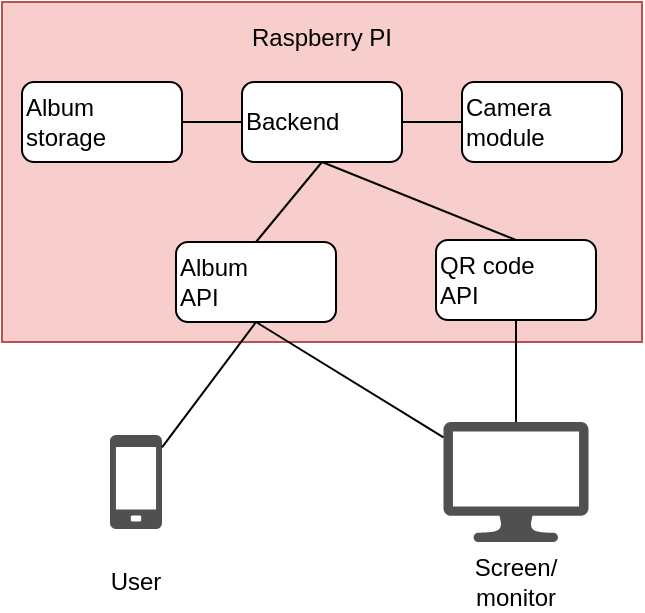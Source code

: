 <mxfile version="14.7.3" type="device"><diagram id="r8P6V4YB-fwFsse9Bj_u" name="Page-1"><mxGraphModel dx="474" dy="273" grid="1" gridSize="10" guides="1" tooltips="1" connect="1" arrows="1" fold="1" page="1" pageScale="1" pageWidth="400" pageHeight="300" math="0" shadow="0"><root><mxCell id="0"/><mxCell id="1" parent="0"/><mxCell id="ux7CSb0JNguNAgUkuaQX-1" value="" style="rounded=0;whiteSpace=wrap;html=1;fillColor=#f8cecc;strokeColor=#b85450;" vertex="1" parent="1"><mxGeometry x="40" y="10" width="320" height="170" as="geometry"/></mxCell><mxCell id="ux7CSb0JNguNAgUkuaQX-2" value="" style="shape=image;html=1;verticalAlign=top;verticalLabelPosition=bottom;labelBackgroundColor=#ffffff;imageAspect=0;aspect=fixed;image=https://cdn4.iconfinder.com/data/icons/logos-and-brands/512/272_Raspberry_Pi_logo-128.png" vertex="1" parent="1"><mxGeometry x="50" y="134" width="30" height="30" as="geometry"/></mxCell><mxCell id="ux7CSb0JNguNAgUkuaQX-8" value="" style="group" vertex="1" connectable="0" parent="1"><mxGeometry x="160" y="50" width="80" height="40" as="geometry"/></mxCell><mxCell id="ux7CSb0JNguNAgUkuaQX-6" value="Backend" style="rounded=1;whiteSpace=wrap;html=1;align=left;" vertex="1" parent="ux7CSb0JNguNAgUkuaQX-8"><mxGeometry width="80" height="40" as="geometry"/></mxCell><mxCell id="ux7CSb0JNguNAgUkuaQX-5" value="" style="shape=image;html=1;verticalAlign=top;verticalLabelPosition=bottom;labelBackgroundColor=#ffffff;imageAspect=0;aspect=fixed;image=https://cdn4.iconfinder.com/data/icons/logos-brands-5/24/flask-128.png" vertex="1" parent="ux7CSb0JNguNAgUkuaQX-8"><mxGeometry x="56" y="10.667" width="20" height="20" as="geometry"/></mxCell><mxCell id="ux7CSb0JNguNAgUkuaQX-14" value="" style="endArrow=none;html=1;exitX=1;exitY=0.5;exitDx=0;exitDy=0;" edge="1" parent="1" target="ux7CSb0JNguNAgUkuaQX-6"><mxGeometry width="50" height="50" relative="1" as="geometry"><mxPoint x="130" y="70" as="sourcePoint"/><mxPoint x="250" y="130" as="targetPoint"/></mxGeometry></mxCell><mxCell id="ux7CSb0JNguNAgUkuaQX-15" value="Camera&lt;br&gt;module" style="rounded=1;whiteSpace=wrap;html=1;align=left;" vertex="1" parent="1"><mxGeometry x="270" y="50" width="80" height="40" as="geometry"/></mxCell><mxCell id="ux7CSb0JNguNAgUkuaQX-17" value="" style="endArrow=none;html=1;exitX=1;exitY=0.5;exitDx=0;exitDy=0;entryX=0;entryY=0.5;entryDx=0;entryDy=0;" edge="1" parent="1" source="ux7CSb0JNguNAgUkuaQX-6" target="ux7CSb0JNguNAgUkuaQX-15"><mxGeometry width="50" height="50" relative="1" as="geometry"><mxPoint x="190" y="90" as="sourcePoint"/><mxPoint x="240" y="40" as="targetPoint"/></mxGeometry></mxCell><mxCell id="ux7CSb0JNguNAgUkuaQX-3" value="" style="shape=image;html=1;verticalAlign=top;verticalLabelPosition=bottom;labelBackgroundColor=#ffffff;imageAspect=0;aspect=fixed;image=https://cdn1.iconfinder.com/data/icons/feather-2/24/camera-128.png" vertex="1" parent="1"><mxGeometry x="320" y="57.5" width="25" height="25" as="geometry"/></mxCell><mxCell id="ux7CSb0JNguNAgUkuaQX-19" value="" style="group" vertex="1" connectable="0" parent="1"><mxGeometry x="237" y="129" width="83" height="40" as="geometry"/></mxCell><mxCell id="ux7CSb0JNguNAgUkuaQX-28" value="" style="group" vertex="1" connectable="0" parent="ux7CSb0JNguNAgUkuaQX-19"><mxGeometry x="20" width="80" height="40" as="geometry"/></mxCell><mxCell id="ux7CSb0JNguNAgUkuaQX-20" value="QR code&lt;br&gt;API" style="rounded=1;whiteSpace=wrap;html=1;align=left;" vertex="1" parent="ux7CSb0JNguNAgUkuaQX-28"><mxGeometry width="80" height="40" as="geometry"/></mxCell><mxCell id="ux7CSb0JNguNAgUkuaQX-18" value="" style="shape=image;html=1;verticalAlign=top;verticalLabelPosition=bottom;labelBackgroundColor=#ffffff;imageAspect=0;aspect=fixed;image=https://cdn2.iconfinder.com/data/icons/mobile-and-internet-business/285/qr_code-128.png" vertex="1" parent="ux7CSb0JNguNAgUkuaQX-28"><mxGeometry x="52" y="11" width="25" height="25" as="geometry"/></mxCell><mxCell id="ux7CSb0JNguNAgUkuaQX-22" value="" style="group" vertex="1" connectable="0" parent="1"><mxGeometry x="127" y="130" width="83" height="40" as="geometry"/></mxCell><mxCell id="ux7CSb0JNguNAgUkuaQX-23" value="Album&lt;br&gt;API" style="rounded=1;whiteSpace=wrap;html=1;align=left;" vertex="1" parent="ux7CSb0JNguNAgUkuaQX-22"><mxGeometry width="80" height="40" as="geometry"/></mxCell><mxCell id="ux7CSb0JNguNAgUkuaQX-25" value="" style="shape=image;html=1;verticalAlign=top;verticalLabelPosition=bottom;labelBackgroundColor=#ffffff;imageAspect=0;aspect=fixed;image=https://cdn4.iconfinder.com/data/icons/basic-ui-2-line/32/landscape-image-picture-photo-album-photos-128.png" vertex="1" parent="ux7CSb0JNguNAgUkuaQX-22"><mxGeometry x="50" y="9" width="24" height="24" as="geometry"/></mxCell><mxCell id="ux7CSb0JNguNAgUkuaQX-26" value="" style="endArrow=none;html=1;exitX=0.5;exitY=0;exitDx=0;exitDy=0;entryX=0.5;entryY=1;entryDx=0;entryDy=0;" edge="1" parent="1" source="ux7CSb0JNguNAgUkuaQX-23" target="ux7CSb0JNguNAgUkuaQX-6"><mxGeometry width="50" height="50" relative="1" as="geometry"><mxPoint x="110" y="150" as="sourcePoint"/><mxPoint x="160" y="100" as="targetPoint"/></mxGeometry></mxCell><mxCell id="ux7CSb0JNguNAgUkuaQX-27" value="" style="endArrow=none;html=1;exitX=0.5;exitY=0;exitDx=0;exitDy=0;" edge="1" parent="1" source="ux7CSb0JNguNAgUkuaQX-20"><mxGeometry width="50" height="50" relative="1" as="geometry"><mxPoint x="160" y="140" as="sourcePoint"/><mxPoint x="200" y="90" as="targetPoint"/></mxGeometry></mxCell><mxCell id="ux7CSb0JNguNAgUkuaQX-30" value="Raspberry PI" style="text;html=1;strokeColor=none;fillColor=none;align=center;verticalAlign=middle;whiteSpace=wrap;rounded=0;" vertex="1" parent="1"><mxGeometry x="120" y="18" width="160" height="20" as="geometry"/></mxCell><mxCell id="ux7CSb0JNguNAgUkuaQX-31" value="" style="pointerEvents=1;shadow=0;dashed=0;html=1;strokeColor=none;fillColor=#505050;labelPosition=center;verticalLabelPosition=bottom;verticalAlign=top;outlineConnect=0;align=center;shape=mxgraph.office.devices.lcd_monitor;" vertex="1" parent="1"><mxGeometry x="260.75" y="220" width="72.5" height="60" as="geometry"/></mxCell><mxCell id="ux7CSb0JNguNAgUkuaQX-32" value="Screen/&lt;br&gt;monitor" style="text;html=1;strokeColor=none;fillColor=none;align=center;verticalAlign=middle;whiteSpace=wrap;rounded=0;" vertex="1" parent="1"><mxGeometry x="277" y="290" width="40" height="20" as="geometry"/></mxCell><mxCell id="ux7CSb0JNguNAgUkuaQX-33" value="" style="pointerEvents=1;shadow=0;dashed=0;html=1;strokeColor=none;fillColor=#505050;labelPosition=center;verticalLabelPosition=bottom;verticalAlign=top;outlineConnect=0;align=center;shape=mxgraph.office.devices.cell_phone_generic;" vertex="1" parent="1"><mxGeometry x="94" y="226.5" width="26" height="47" as="geometry"/></mxCell><mxCell id="ux7CSb0JNguNAgUkuaQX-34" value="User" style="text;html=1;strokeColor=none;fillColor=none;align=center;verticalAlign=middle;whiteSpace=wrap;rounded=0;" vertex="1" parent="1"><mxGeometry x="87" y="290" width="40" height="20" as="geometry"/></mxCell><mxCell id="ux7CSb0JNguNAgUkuaQX-35" value="" style="endArrow=none;html=1;entryX=0.5;entryY=1;entryDx=0;entryDy=0;" edge="1" parent="1" source="ux7CSb0JNguNAgUkuaQX-33" target="ux7CSb0JNguNAgUkuaQX-23"><mxGeometry width="50" height="50" relative="1" as="geometry"><mxPoint x="180" y="240" as="sourcePoint"/><mxPoint x="230" y="190" as="targetPoint"/></mxGeometry></mxCell><mxCell id="ux7CSb0JNguNAgUkuaQX-36" value="" style="endArrow=none;html=1;entryX=0.5;entryY=1;entryDx=0;entryDy=0;" edge="1" parent="1" source="ux7CSb0JNguNAgUkuaQX-31" target="ux7CSb0JNguNAgUkuaQX-23"><mxGeometry width="50" height="50" relative="1" as="geometry"><mxPoint x="130" y="242.667" as="sourcePoint"/><mxPoint x="170" y="220" as="targetPoint"/></mxGeometry></mxCell><mxCell id="ux7CSb0JNguNAgUkuaQX-37" value="" style="endArrow=none;html=1;entryX=0.5;entryY=1;entryDx=0;entryDy=0;" edge="1" parent="1" source="ux7CSb0JNguNAgUkuaQX-31" target="ux7CSb0JNguNAgUkuaQX-20"><mxGeometry width="50" height="50" relative="1" as="geometry"><mxPoint x="280" y="239.174" as="sourcePoint"/><mxPoint x="177" y="180" as="targetPoint"/></mxGeometry></mxCell><mxCell id="ux7CSb0JNguNAgUkuaQX-42" value="" style="group" vertex="1" connectable="0" parent="1"><mxGeometry x="50" y="50" width="80" height="40" as="geometry"/></mxCell><mxCell id="ux7CSb0JNguNAgUkuaQX-43" value="Album&lt;br&gt;storage" style="rounded=1;whiteSpace=wrap;html=1;align=left;" vertex="1" parent="ux7CSb0JNguNAgUkuaQX-42"><mxGeometry width="80" height="40" as="geometry"/></mxCell><mxCell id="ux7CSb0JNguNAgUkuaQX-45" value="" style="shape=image;html=1;verticalAlign=top;verticalLabelPosition=bottom;labelBackgroundColor=#ffffff;imageAspect=0;aspect=fixed;image=https://cdn2.iconfinder.com/data/icons/ios-7-icons/50/folder-128.png" vertex="1" parent="ux7CSb0JNguNAgUkuaQX-42"><mxGeometry x="49" y="8.25" width="23.5" height="23.5" as="geometry"/></mxCell></root></mxGraphModel></diagram></mxfile>